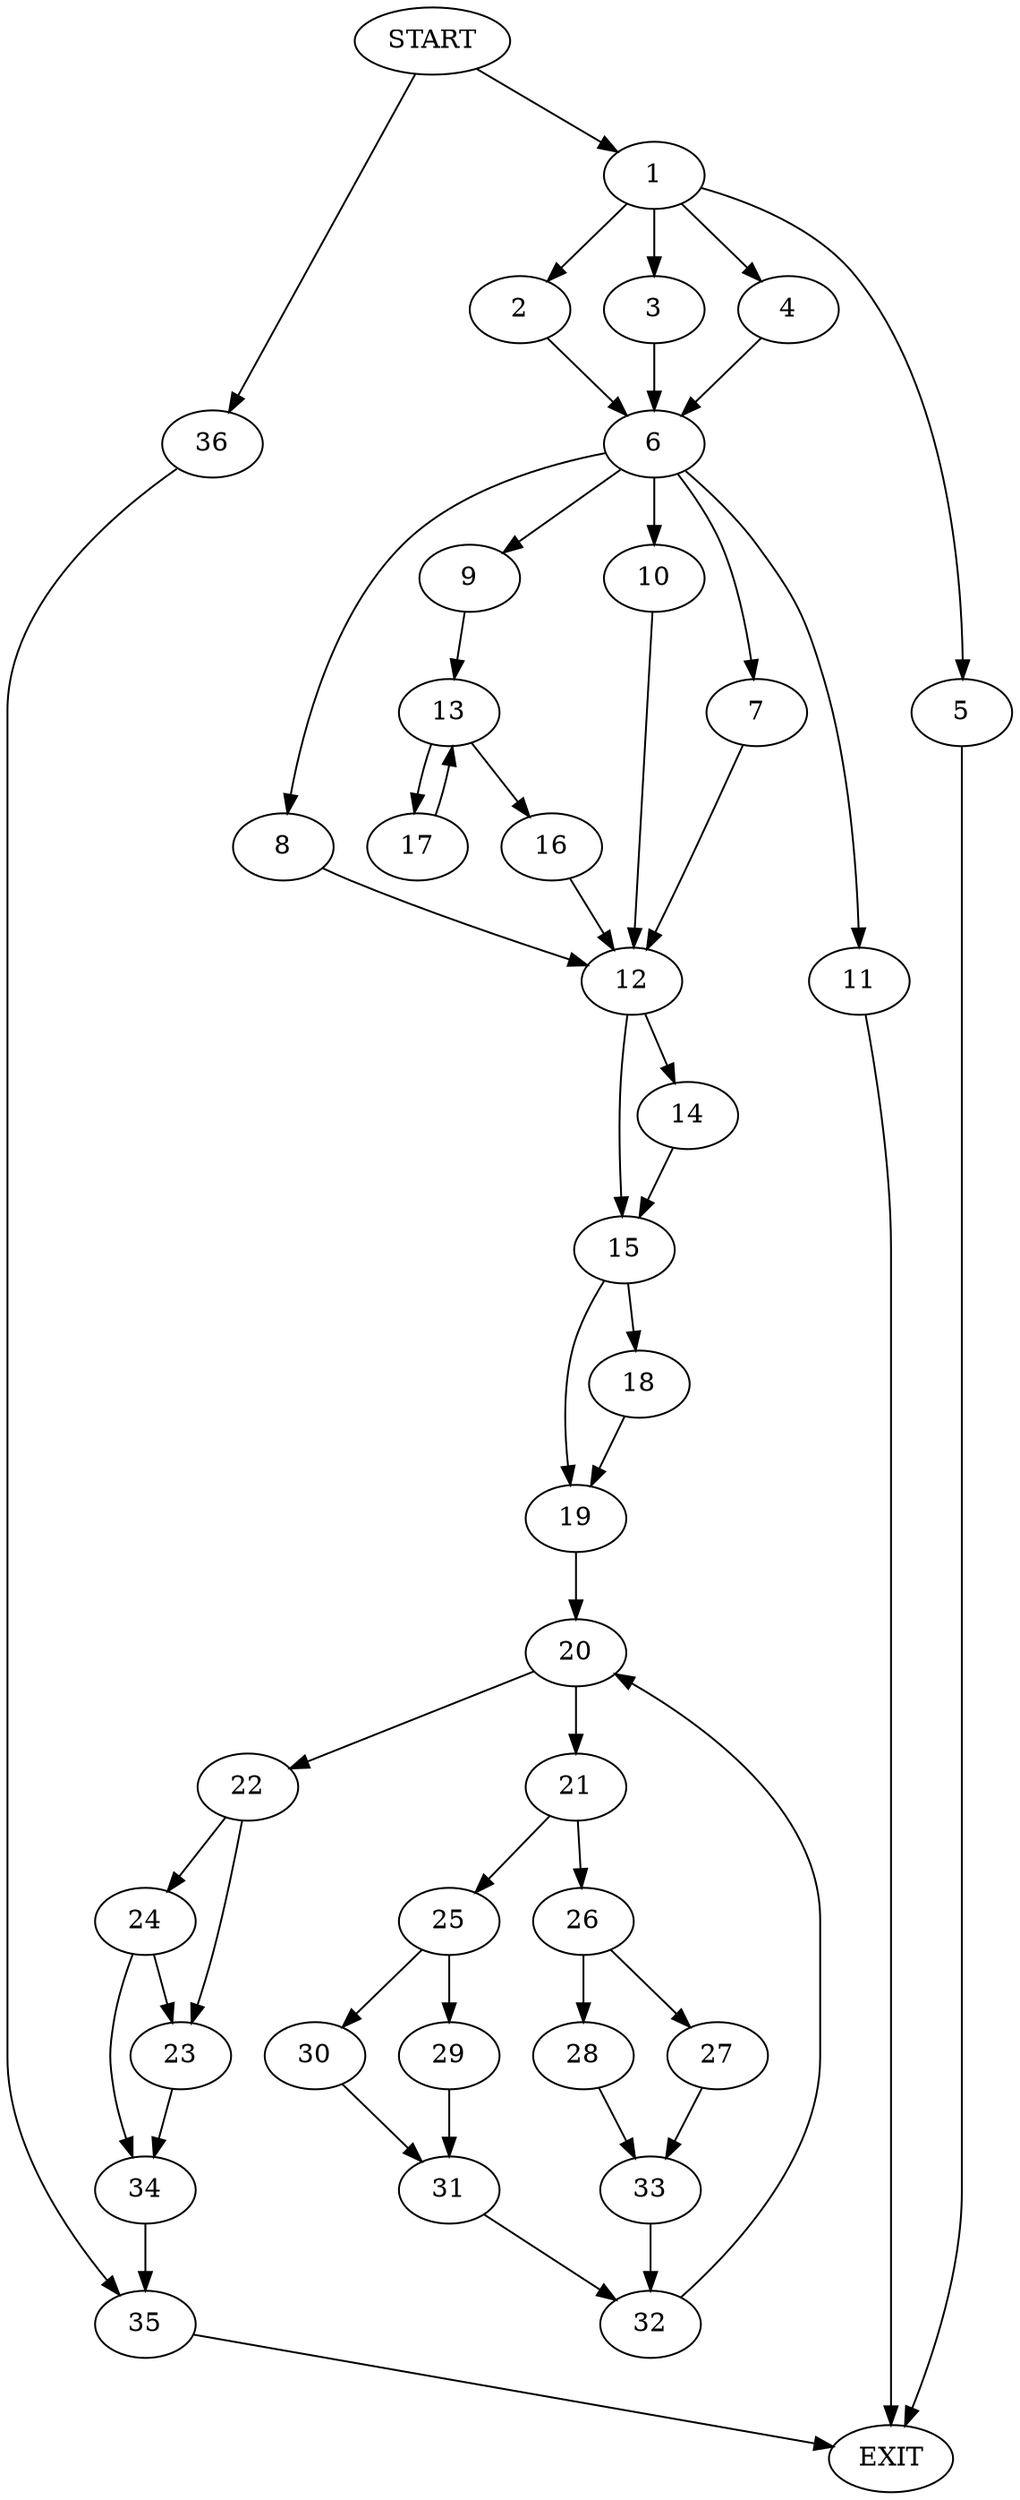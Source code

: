 digraph {
0 [label="START"]
37 [label="EXIT"]
0 -> 1
1 -> 2
1 -> 3
1 -> 4
1 -> 5
3 -> 6
2 -> 6
5 -> 37
4 -> 6
6 -> 7
6 -> 8
6 -> 9
6 -> 10
6 -> 11
10 -> 12
9 -> 13
7 -> 12
11 -> 37
8 -> 12
12 -> 14
12 -> 15
13 -> 16
13 -> 17
17 -> 13
16 -> 12
14 -> 15
15 -> 18
15 -> 19
19 -> 20
18 -> 19
20 -> 21
20 -> 22
22 -> 23
22 -> 24
21 -> 25
21 -> 26
26 -> 27
26 -> 28
25 -> 29
25 -> 30
30 -> 31
29 -> 31
31 -> 32
32 -> 20
27 -> 33
28 -> 33
33 -> 32
24 -> 23
24 -> 34
23 -> 34
34 -> 35
35 -> 37
0 -> 36
36 -> 35
}
